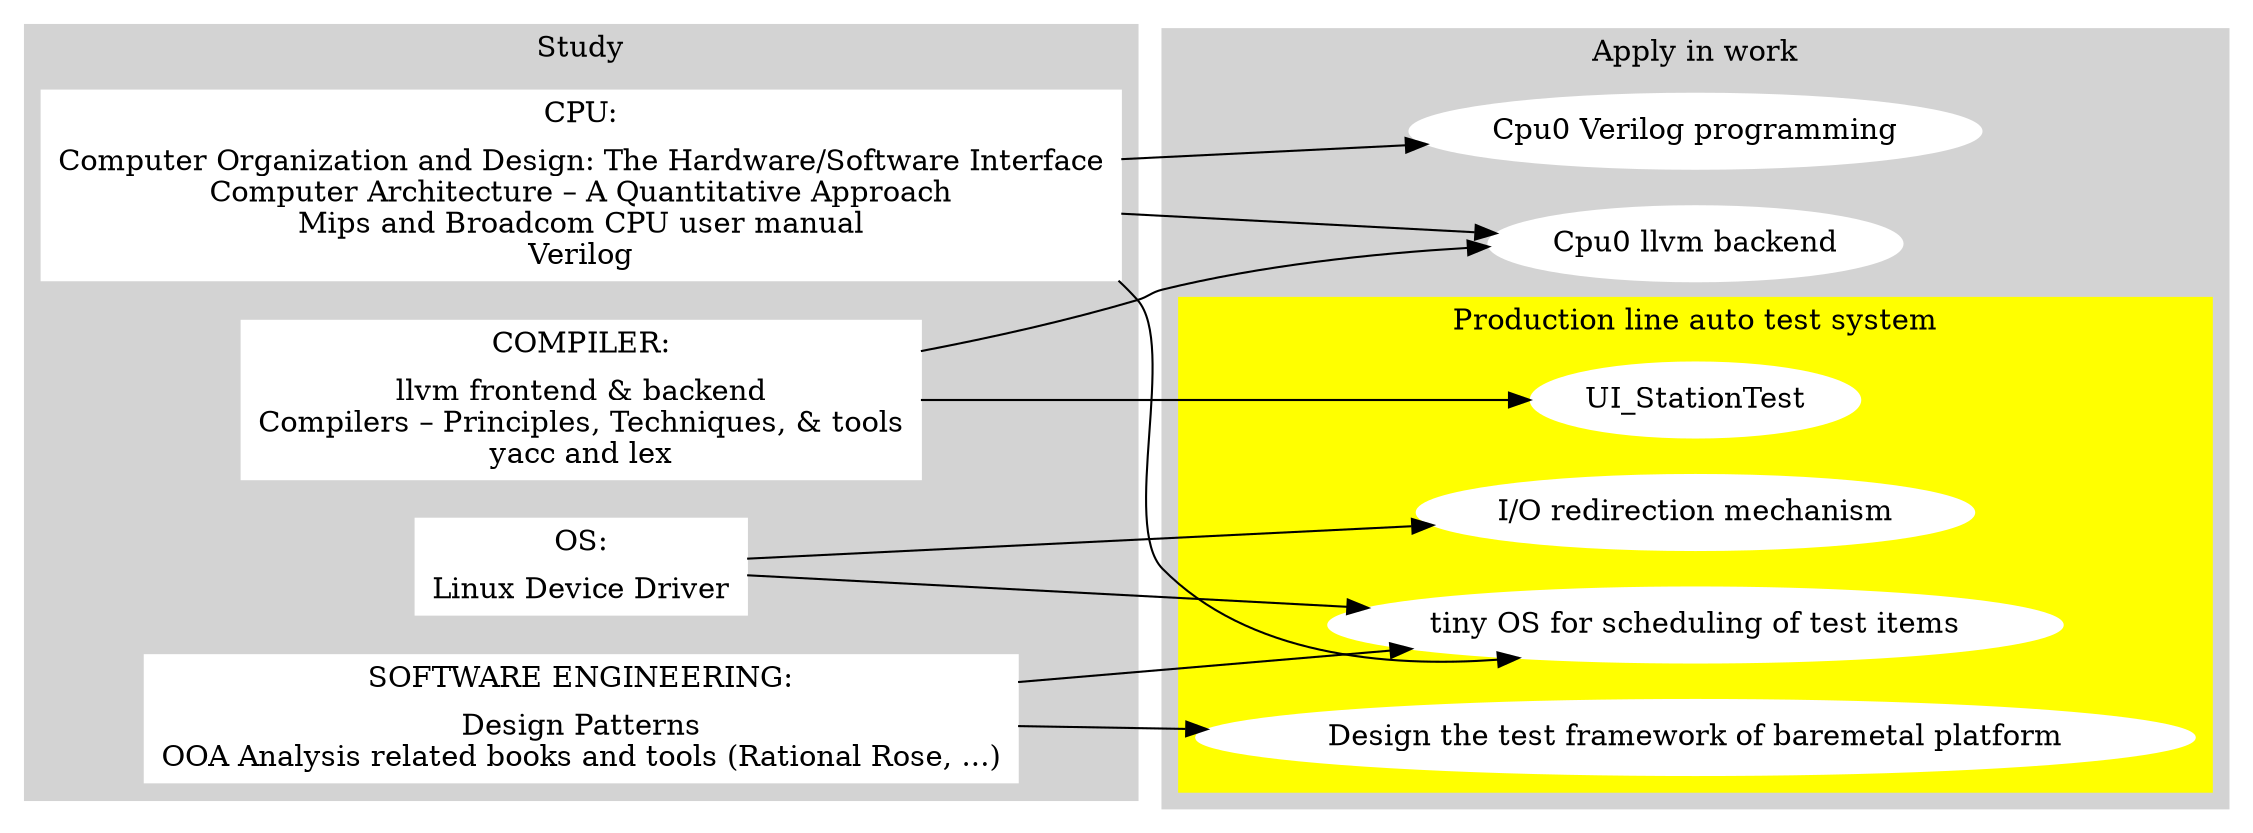 // Free usage license, author: Chung-Shu Chen 陳鍾樞

digraph G {

  rankdir=LR;
  subgraph cluster_0 {
    style=filled;
    label = "Study";
    node [shape=record,style=filled,color=white]; CPU [label="CPU:|Computer Organization and Design: The Hardware/Software Interface\nComputer Architecture – A Quantitative Approach\nMips and Broadcom CPU user manual\nVerilog"];
    node [style=filled,color=white]; COMPILER [label="COMPILER:|llvm frontend & backend\nCompilers – Principles, Techniques, & tools\nyacc and lex"];
    node [style=filled,color=white]; OS [label="OS:|Linux Device Driver"]; 
    node [style=filled,color=white]; "SOFTWARE ENGINEERING" [label="SOFTWARE ENGINEERING:|Design Patterns\nOOA Analysis related books and tools (Rational Rose, ...)"]; 
    color=lightgrey;
  }
  subgraph cluster_1 {
    style=filled;
    color=lightgrey;
    label = "Apply in work";
    node [style=filled,color=white]; verilog [label="Cpu0 Verilog programming"];
    node [style=filled,color=white]; backend [label="Cpu0 llvm backend"];
    subgraph cluster_1_1 {
      color=yellow;
      label = "Production line auto test system";
      //node [style=filled,color=white]; codewarrior [label="Find the bug of Code Warrior's compiler"];
      node [style=filled,color=white]; tinyos [label="tiny OS for scheduling of test items"];
      node [style=filled,color=white]; teststation [label="UI_StationTest"];
      node [style=filled,color=white]; io [label="I/O redirection mechanism"];
      node [style=filled,color=white]; bltc [label="Design the test framework of baremetal platform"];
    }
  }
  CPU -> verilog;
  //CPU -> codewarrior;
  CPU -> tinyos;
  CPU -> backend;
  COMPILER -> backend;
  //COMPILER -> codewarrior;
  COMPILER -> teststation;
  OS -> tinyos;
  OS -> io;
  "SOFTWARE ENGINEERING" -> tinyos;
  "SOFTWARE ENGINEERING" -> bltc;

}